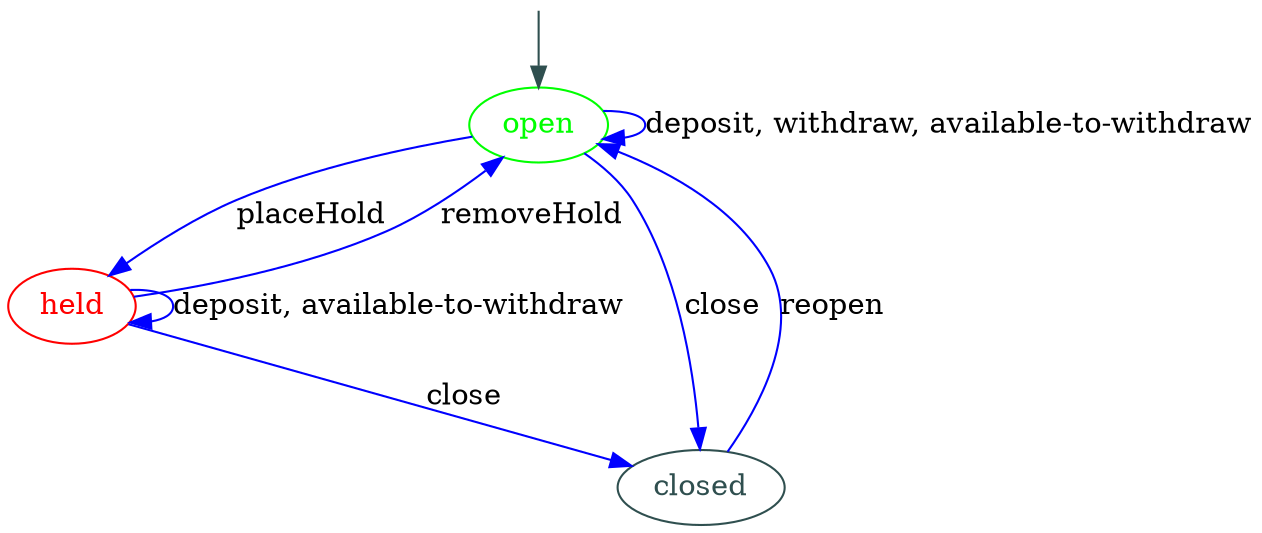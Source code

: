 digraph Account {

  start [label="", fixedsize="false", width=0, height=0, shape=none];
  start -> open [color=darkslategrey];

  open [color=green, fontcolor=green];

  open -> open [color=blue, label="deposit, withdraw, available-to-withdraw"];
  open -> held [color=blue, label="placeHold"];
  open -> closed [color=blue, label="close"];

  held [color=red, fontcolor=red];

  held -> held [color=blue, label="deposit, available-to-withdraw"];
  held -> open [color=blue, label="removeHold"];
  held -> closed [color=blue, label="close"];

  closed [color=darkslategrey, fontcolor=darkslategrey];

  closed -> open [color=blue, label="reopen"];
}
